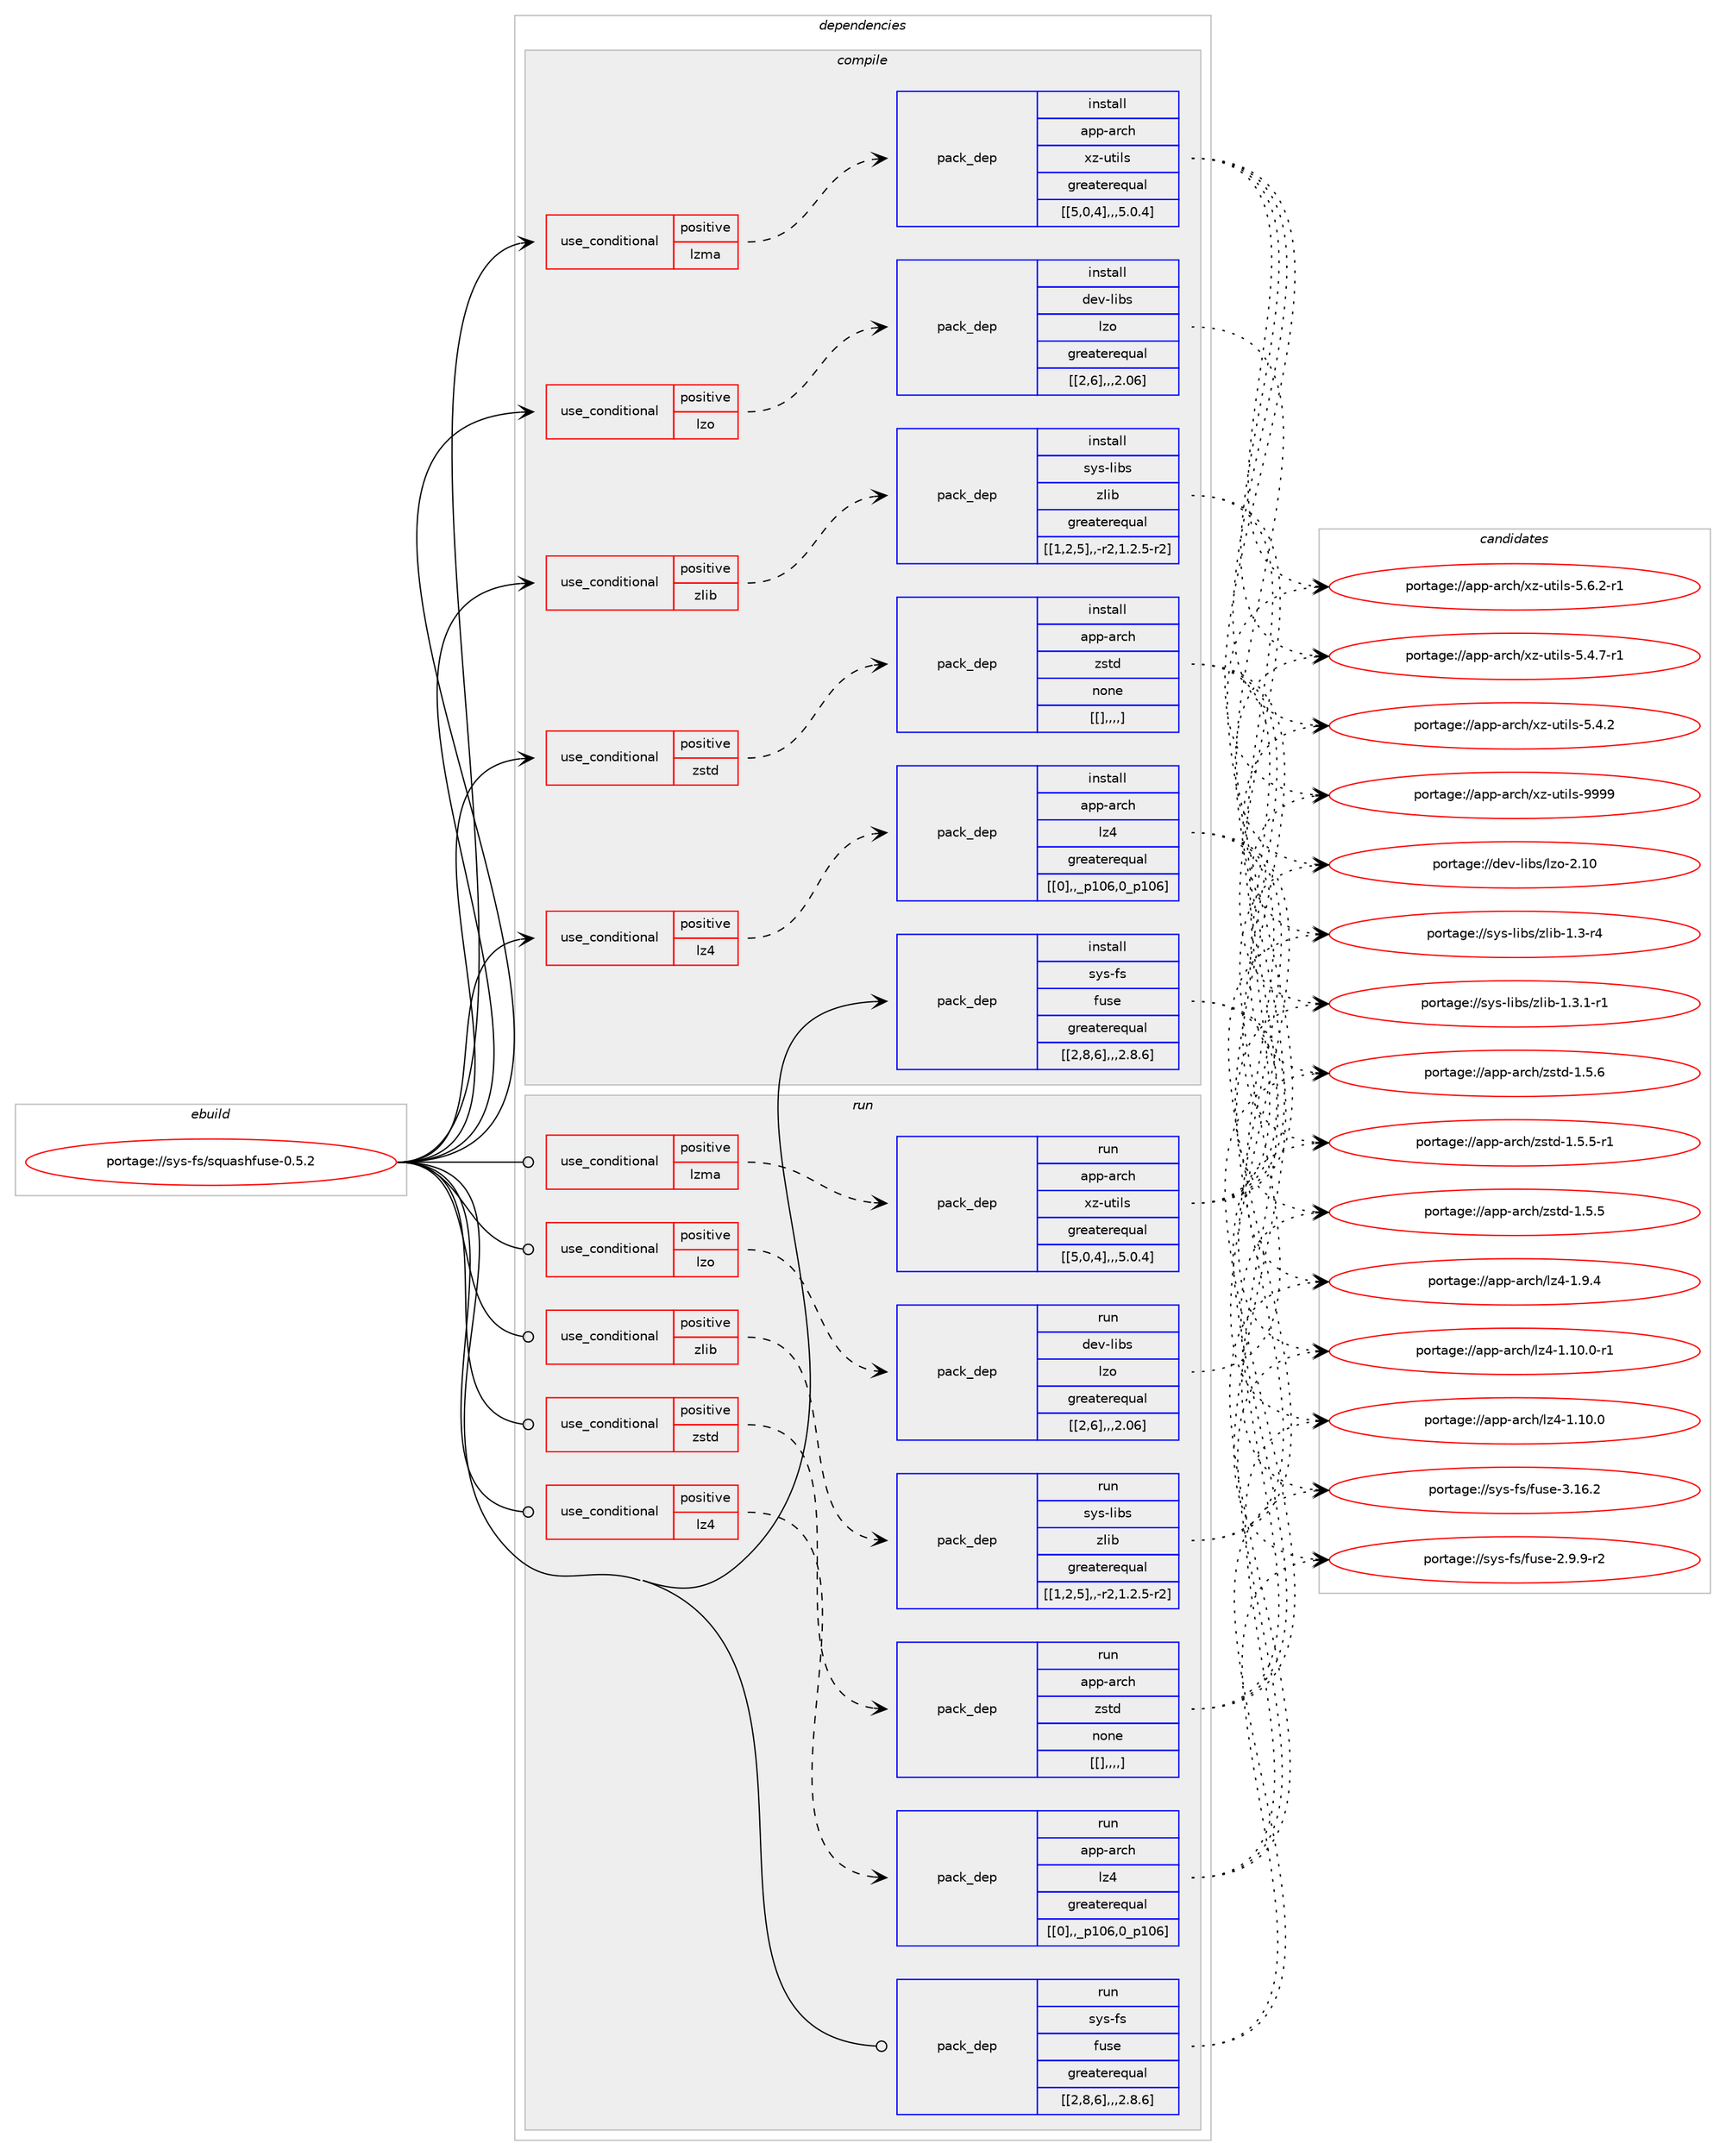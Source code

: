 digraph prolog {

# *************
# Graph options
# *************

newrank=true;
concentrate=true;
compound=true;
graph [rankdir=LR,fontname=Helvetica,fontsize=10,ranksep=1.5];#, ranksep=2.5, nodesep=0.2];
edge  [arrowhead=vee];
node  [fontname=Helvetica,fontsize=10];

# **********
# The ebuild
# **********

subgraph cluster_leftcol {
color=gray;
label=<<i>ebuild</i>>;
id [label="portage://sys-fs/squashfuse-0.5.2", color=red, width=4, href="../sys-fs/squashfuse-0.5.2.svg"];
}

# ****************
# The dependencies
# ****************

subgraph cluster_midcol {
color=gray;
label=<<i>dependencies</i>>;
subgraph cluster_compile {
fillcolor="#eeeeee";
style=filled;
label=<<i>compile</i>>;
subgraph cond121032 {
dependency455113 [label=<<TABLE BORDER="0" CELLBORDER="1" CELLSPACING="0" CELLPADDING="4"><TR><TD ROWSPAN="3" CELLPADDING="10">use_conditional</TD></TR><TR><TD>positive</TD></TR><TR><TD>lz4</TD></TR></TABLE>>, shape=none, color=red];
subgraph pack330981 {
dependency455114 [label=<<TABLE BORDER="0" CELLBORDER="1" CELLSPACING="0" CELLPADDING="4" WIDTH="220"><TR><TD ROWSPAN="6" CELLPADDING="30">pack_dep</TD></TR><TR><TD WIDTH="110">install</TD></TR><TR><TD>app-arch</TD></TR><TR><TD>lz4</TD></TR><TR><TD>greaterequal</TD></TR><TR><TD>[[0],,_p106,0_p106]</TD></TR></TABLE>>, shape=none, color=blue];
}
dependency455113:e -> dependency455114:w [weight=20,style="dashed",arrowhead="vee"];
}
id:e -> dependency455113:w [weight=20,style="solid",arrowhead="vee"];
subgraph cond121033 {
dependency455115 [label=<<TABLE BORDER="0" CELLBORDER="1" CELLSPACING="0" CELLPADDING="4"><TR><TD ROWSPAN="3" CELLPADDING="10">use_conditional</TD></TR><TR><TD>positive</TD></TR><TR><TD>lzma</TD></TR></TABLE>>, shape=none, color=red];
subgraph pack330982 {
dependency455116 [label=<<TABLE BORDER="0" CELLBORDER="1" CELLSPACING="0" CELLPADDING="4" WIDTH="220"><TR><TD ROWSPAN="6" CELLPADDING="30">pack_dep</TD></TR><TR><TD WIDTH="110">install</TD></TR><TR><TD>app-arch</TD></TR><TR><TD>xz-utils</TD></TR><TR><TD>greaterequal</TD></TR><TR><TD>[[5,0,4],,,5.0.4]</TD></TR></TABLE>>, shape=none, color=blue];
}
dependency455115:e -> dependency455116:w [weight=20,style="dashed",arrowhead="vee"];
}
id:e -> dependency455115:w [weight=20,style="solid",arrowhead="vee"];
subgraph cond121034 {
dependency455117 [label=<<TABLE BORDER="0" CELLBORDER="1" CELLSPACING="0" CELLPADDING="4"><TR><TD ROWSPAN="3" CELLPADDING="10">use_conditional</TD></TR><TR><TD>positive</TD></TR><TR><TD>lzo</TD></TR></TABLE>>, shape=none, color=red];
subgraph pack330983 {
dependency455118 [label=<<TABLE BORDER="0" CELLBORDER="1" CELLSPACING="0" CELLPADDING="4" WIDTH="220"><TR><TD ROWSPAN="6" CELLPADDING="30">pack_dep</TD></TR><TR><TD WIDTH="110">install</TD></TR><TR><TD>dev-libs</TD></TR><TR><TD>lzo</TD></TR><TR><TD>greaterequal</TD></TR><TR><TD>[[2,6],,,2.06]</TD></TR></TABLE>>, shape=none, color=blue];
}
dependency455117:e -> dependency455118:w [weight=20,style="dashed",arrowhead="vee"];
}
id:e -> dependency455117:w [weight=20,style="solid",arrowhead="vee"];
subgraph cond121035 {
dependency455119 [label=<<TABLE BORDER="0" CELLBORDER="1" CELLSPACING="0" CELLPADDING="4"><TR><TD ROWSPAN="3" CELLPADDING="10">use_conditional</TD></TR><TR><TD>positive</TD></TR><TR><TD>zlib</TD></TR></TABLE>>, shape=none, color=red];
subgraph pack330984 {
dependency455120 [label=<<TABLE BORDER="0" CELLBORDER="1" CELLSPACING="0" CELLPADDING="4" WIDTH="220"><TR><TD ROWSPAN="6" CELLPADDING="30">pack_dep</TD></TR><TR><TD WIDTH="110">install</TD></TR><TR><TD>sys-libs</TD></TR><TR><TD>zlib</TD></TR><TR><TD>greaterequal</TD></TR><TR><TD>[[1,2,5],,-r2,1.2.5-r2]</TD></TR></TABLE>>, shape=none, color=blue];
}
dependency455119:e -> dependency455120:w [weight=20,style="dashed",arrowhead="vee"];
}
id:e -> dependency455119:w [weight=20,style="solid",arrowhead="vee"];
subgraph cond121036 {
dependency455121 [label=<<TABLE BORDER="0" CELLBORDER="1" CELLSPACING="0" CELLPADDING="4"><TR><TD ROWSPAN="3" CELLPADDING="10">use_conditional</TD></TR><TR><TD>positive</TD></TR><TR><TD>zstd</TD></TR></TABLE>>, shape=none, color=red];
subgraph pack330985 {
dependency455122 [label=<<TABLE BORDER="0" CELLBORDER="1" CELLSPACING="0" CELLPADDING="4" WIDTH="220"><TR><TD ROWSPAN="6" CELLPADDING="30">pack_dep</TD></TR><TR><TD WIDTH="110">install</TD></TR><TR><TD>app-arch</TD></TR><TR><TD>zstd</TD></TR><TR><TD>none</TD></TR><TR><TD>[[],,,,]</TD></TR></TABLE>>, shape=none, color=blue];
}
dependency455121:e -> dependency455122:w [weight=20,style="dashed",arrowhead="vee"];
}
id:e -> dependency455121:w [weight=20,style="solid",arrowhead="vee"];
subgraph pack330986 {
dependency455123 [label=<<TABLE BORDER="0" CELLBORDER="1" CELLSPACING="0" CELLPADDING="4" WIDTH="220"><TR><TD ROWSPAN="6" CELLPADDING="30">pack_dep</TD></TR><TR><TD WIDTH="110">install</TD></TR><TR><TD>sys-fs</TD></TR><TR><TD>fuse</TD></TR><TR><TD>greaterequal</TD></TR><TR><TD>[[2,8,6],,,2.8.6]</TD></TR></TABLE>>, shape=none, color=blue];
}
id:e -> dependency455123:w [weight=20,style="solid",arrowhead="vee"];
}
subgraph cluster_compileandrun {
fillcolor="#eeeeee";
style=filled;
label=<<i>compile and run</i>>;
}
subgraph cluster_run {
fillcolor="#eeeeee";
style=filled;
label=<<i>run</i>>;
subgraph cond121037 {
dependency455124 [label=<<TABLE BORDER="0" CELLBORDER="1" CELLSPACING="0" CELLPADDING="4"><TR><TD ROWSPAN="3" CELLPADDING="10">use_conditional</TD></TR><TR><TD>positive</TD></TR><TR><TD>lz4</TD></TR></TABLE>>, shape=none, color=red];
subgraph pack330987 {
dependency455125 [label=<<TABLE BORDER="0" CELLBORDER="1" CELLSPACING="0" CELLPADDING="4" WIDTH="220"><TR><TD ROWSPAN="6" CELLPADDING="30">pack_dep</TD></TR><TR><TD WIDTH="110">run</TD></TR><TR><TD>app-arch</TD></TR><TR><TD>lz4</TD></TR><TR><TD>greaterequal</TD></TR><TR><TD>[[0],,_p106,0_p106]</TD></TR></TABLE>>, shape=none, color=blue];
}
dependency455124:e -> dependency455125:w [weight=20,style="dashed",arrowhead="vee"];
}
id:e -> dependency455124:w [weight=20,style="solid",arrowhead="odot"];
subgraph cond121038 {
dependency455126 [label=<<TABLE BORDER="0" CELLBORDER="1" CELLSPACING="0" CELLPADDING="4"><TR><TD ROWSPAN="3" CELLPADDING="10">use_conditional</TD></TR><TR><TD>positive</TD></TR><TR><TD>lzma</TD></TR></TABLE>>, shape=none, color=red];
subgraph pack330988 {
dependency455127 [label=<<TABLE BORDER="0" CELLBORDER="1" CELLSPACING="0" CELLPADDING="4" WIDTH="220"><TR><TD ROWSPAN="6" CELLPADDING="30">pack_dep</TD></TR><TR><TD WIDTH="110">run</TD></TR><TR><TD>app-arch</TD></TR><TR><TD>xz-utils</TD></TR><TR><TD>greaterequal</TD></TR><TR><TD>[[5,0,4],,,5.0.4]</TD></TR></TABLE>>, shape=none, color=blue];
}
dependency455126:e -> dependency455127:w [weight=20,style="dashed",arrowhead="vee"];
}
id:e -> dependency455126:w [weight=20,style="solid",arrowhead="odot"];
subgraph cond121039 {
dependency455128 [label=<<TABLE BORDER="0" CELLBORDER="1" CELLSPACING="0" CELLPADDING="4"><TR><TD ROWSPAN="3" CELLPADDING="10">use_conditional</TD></TR><TR><TD>positive</TD></TR><TR><TD>lzo</TD></TR></TABLE>>, shape=none, color=red];
subgraph pack330989 {
dependency455129 [label=<<TABLE BORDER="0" CELLBORDER="1" CELLSPACING="0" CELLPADDING="4" WIDTH="220"><TR><TD ROWSPAN="6" CELLPADDING="30">pack_dep</TD></TR><TR><TD WIDTH="110">run</TD></TR><TR><TD>dev-libs</TD></TR><TR><TD>lzo</TD></TR><TR><TD>greaterequal</TD></TR><TR><TD>[[2,6],,,2.06]</TD></TR></TABLE>>, shape=none, color=blue];
}
dependency455128:e -> dependency455129:w [weight=20,style="dashed",arrowhead="vee"];
}
id:e -> dependency455128:w [weight=20,style="solid",arrowhead="odot"];
subgraph cond121040 {
dependency455130 [label=<<TABLE BORDER="0" CELLBORDER="1" CELLSPACING="0" CELLPADDING="4"><TR><TD ROWSPAN="3" CELLPADDING="10">use_conditional</TD></TR><TR><TD>positive</TD></TR><TR><TD>zlib</TD></TR></TABLE>>, shape=none, color=red];
subgraph pack330990 {
dependency455131 [label=<<TABLE BORDER="0" CELLBORDER="1" CELLSPACING="0" CELLPADDING="4" WIDTH="220"><TR><TD ROWSPAN="6" CELLPADDING="30">pack_dep</TD></TR><TR><TD WIDTH="110">run</TD></TR><TR><TD>sys-libs</TD></TR><TR><TD>zlib</TD></TR><TR><TD>greaterequal</TD></TR><TR><TD>[[1,2,5],,-r2,1.2.5-r2]</TD></TR></TABLE>>, shape=none, color=blue];
}
dependency455130:e -> dependency455131:w [weight=20,style="dashed",arrowhead="vee"];
}
id:e -> dependency455130:w [weight=20,style="solid",arrowhead="odot"];
subgraph cond121041 {
dependency455132 [label=<<TABLE BORDER="0" CELLBORDER="1" CELLSPACING="0" CELLPADDING="4"><TR><TD ROWSPAN="3" CELLPADDING="10">use_conditional</TD></TR><TR><TD>positive</TD></TR><TR><TD>zstd</TD></TR></TABLE>>, shape=none, color=red];
subgraph pack330991 {
dependency455133 [label=<<TABLE BORDER="0" CELLBORDER="1" CELLSPACING="0" CELLPADDING="4" WIDTH="220"><TR><TD ROWSPAN="6" CELLPADDING="30">pack_dep</TD></TR><TR><TD WIDTH="110">run</TD></TR><TR><TD>app-arch</TD></TR><TR><TD>zstd</TD></TR><TR><TD>none</TD></TR><TR><TD>[[],,,,]</TD></TR></TABLE>>, shape=none, color=blue];
}
dependency455132:e -> dependency455133:w [weight=20,style="dashed",arrowhead="vee"];
}
id:e -> dependency455132:w [weight=20,style="solid",arrowhead="odot"];
subgraph pack330992 {
dependency455134 [label=<<TABLE BORDER="0" CELLBORDER="1" CELLSPACING="0" CELLPADDING="4" WIDTH="220"><TR><TD ROWSPAN="6" CELLPADDING="30">pack_dep</TD></TR><TR><TD WIDTH="110">run</TD></TR><TR><TD>sys-fs</TD></TR><TR><TD>fuse</TD></TR><TR><TD>greaterequal</TD></TR><TR><TD>[[2,8,6],,,2.8.6]</TD></TR></TABLE>>, shape=none, color=blue];
}
id:e -> dependency455134:w [weight=20,style="solid",arrowhead="odot"];
}
}

# **************
# The candidates
# **************

subgraph cluster_choices {
rank=same;
color=gray;
label=<<i>candidates</i>>;

subgraph choice330981 {
color=black;
nodesep=1;
choice971121124597114991044710812252454946494846484511449 [label="portage://app-arch/lz4-1.10.0-r1", color=red, width=4,href="../app-arch/lz4-1.10.0-r1.svg"];
choice97112112459711499104471081225245494649484648 [label="portage://app-arch/lz4-1.10.0", color=red, width=4,href="../app-arch/lz4-1.10.0.svg"];
choice971121124597114991044710812252454946574652 [label="portage://app-arch/lz4-1.9.4", color=red, width=4,href="../app-arch/lz4-1.9.4.svg"];
dependency455114:e -> choice971121124597114991044710812252454946494846484511449:w [style=dotted,weight="100"];
dependency455114:e -> choice97112112459711499104471081225245494649484648:w [style=dotted,weight="100"];
dependency455114:e -> choice971121124597114991044710812252454946574652:w [style=dotted,weight="100"];
}
subgraph choice330982 {
color=black;
nodesep=1;
choice9711211245971149910447120122451171161051081154557575757 [label="portage://app-arch/xz-utils-9999", color=red, width=4,href="../app-arch/xz-utils-9999.svg"];
choice9711211245971149910447120122451171161051081154553465446504511449 [label="portage://app-arch/xz-utils-5.6.2-r1", color=red, width=4,href="../app-arch/xz-utils-5.6.2-r1.svg"];
choice9711211245971149910447120122451171161051081154553465246554511449 [label="portage://app-arch/xz-utils-5.4.7-r1", color=red, width=4,href="../app-arch/xz-utils-5.4.7-r1.svg"];
choice971121124597114991044712012245117116105108115455346524650 [label="portage://app-arch/xz-utils-5.4.2", color=red, width=4,href="../app-arch/xz-utils-5.4.2.svg"];
dependency455116:e -> choice9711211245971149910447120122451171161051081154557575757:w [style=dotted,weight="100"];
dependency455116:e -> choice9711211245971149910447120122451171161051081154553465446504511449:w [style=dotted,weight="100"];
dependency455116:e -> choice9711211245971149910447120122451171161051081154553465246554511449:w [style=dotted,weight="100"];
dependency455116:e -> choice971121124597114991044712012245117116105108115455346524650:w [style=dotted,weight="100"];
}
subgraph choice330983 {
color=black;
nodesep=1;
choice1001011184510810598115471081221114550464948 [label="portage://dev-libs/lzo-2.10", color=red, width=4,href="../dev-libs/lzo-2.10.svg"];
dependency455118:e -> choice1001011184510810598115471081221114550464948:w [style=dotted,weight="100"];
}
subgraph choice330984 {
color=black;
nodesep=1;
choice115121115451081059811547122108105984549465146494511449 [label="portage://sys-libs/zlib-1.3.1-r1", color=red, width=4,href="../sys-libs/zlib-1.3.1-r1.svg"];
choice11512111545108105981154712210810598454946514511452 [label="portage://sys-libs/zlib-1.3-r4", color=red, width=4,href="../sys-libs/zlib-1.3-r4.svg"];
dependency455120:e -> choice115121115451081059811547122108105984549465146494511449:w [style=dotted,weight="100"];
dependency455120:e -> choice11512111545108105981154712210810598454946514511452:w [style=dotted,weight="100"];
}
subgraph choice330985 {
color=black;
nodesep=1;
choice9711211245971149910447122115116100454946534654 [label="portage://app-arch/zstd-1.5.6", color=red, width=4,href="../app-arch/zstd-1.5.6.svg"];
choice97112112459711499104471221151161004549465346534511449 [label="portage://app-arch/zstd-1.5.5-r1", color=red, width=4,href="../app-arch/zstd-1.5.5-r1.svg"];
choice9711211245971149910447122115116100454946534653 [label="portage://app-arch/zstd-1.5.5", color=red, width=4,href="../app-arch/zstd-1.5.5.svg"];
dependency455122:e -> choice9711211245971149910447122115116100454946534654:w [style=dotted,weight="100"];
dependency455122:e -> choice97112112459711499104471221151161004549465346534511449:w [style=dotted,weight="100"];
dependency455122:e -> choice9711211245971149910447122115116100454946534653:w [style=dotted,weight="100"];
}
subgraph choice330986 {
color=black;
nodesep=1;
choice115121115451021154710211711510145514649544650 [label="portage://sys-fs/fuse-3.16.2", color=red, width=4,href="../sys-fs/fuse-3.16.2.svg"];
choice11512111545102115471021171151014550465746574511450 [label="portage://sys-fs/fuse-2.9.9-r2", color=red, width=4,href="../sys-fs/fuse-2.9.9-r2.svg"];
dependency455123:e -> choice115121115451021154710211711510145514649544650:w [style=dotted,weight="100"];
dependency455123:e -> choice11512111545102115471021171151014550465746574511450:w [style=dotted,weight="100"];
}
subgraph choice330987 {
color=black;
nodesep=1;
choice971121124597114991044710812252454946494846484511449 [label="portage://app-arch/lz4-1.10.0-r1", color=red, width=4,href="../app-arch/lz4-1.10.0-r1.svg"];
choice97112112459711499104471081225245494649484648 [label="portage://app-arch/lz4-1.10.0", color=red, width=4,href="../app-arch/lz4-1.10.0.svg"];
choice971121124597114991044710812252454946574652 [label="portage://app-arch/lz4-1.9.4", color=red, width=4,href="../app-arch/lz4-1.9.4.svg"];
dependency455125:e -> choice971121124597114991044710812252454946494846484511449:w [style=dotted,weight="100"];
dependency455125:e -> choice97112112459711499104471081225245494649484648:w [style=dotted,weight="100"];
dependency455125:e -> choice971121124597114991044710812252454946574652:w [style=dotted,weight="100"];
}
subgraph choice330988 {
color=black;
nodesep=1;
choice9711211245971149910447120122451171161051081154557575757 [label="portage://app-arch/xz-utils-9999", color=red, width=4,href="../app-arch/xz-utils-9999.svg"];
choice9711211245971149910447120122451171161051081154553465446504511449 [label="portage://app-arch/xz-utils-5.6.2-r1", color=red, width=4,href="../app-arch/xz-utils-5.6.2-r1.svg"];
choice9711211245971149910447120122451171161051081154553465246554511449 [label="portage://app-arch/xz-utils-5.4.7-r1", color=red, width=4,href="../app-arch/xz-utils-5.4.7-r1.svg"];
choice971121124597114991044712012245117116105108115455346524650 [label="portage://app-arch/xz-utils-5.4.2", color=red, width=4,href="../app-arch/xz-utils-5.4.2.svg"];
dependency455127:e -> choice9711211245971149910447120122451171161051081154557575757:w [style=dotted,weight="100"];
dependency455127:e -> choice9711211245971149910447120122451171161051081154553465446504511449:w [style=dotted,weight="100"];
dependency455127:e -> choice9711211245971149910447120122451171161051081154553465246554511449:w [style=dotted,weight="100"];
dependency455127:e -> choice971121124597114991044712012245117116105108115455346524650:w [style=dotted,weight="100"];
}
subgraph choice330989 {
color=black;
nodesep=1;
choice1001011184510810598115471081221114550464948 [label="portage://dev-libs/lzo-2.10", color=red, width=4,href="../dev-libs/lzo-2.10.svg"];
dependency455129:e -> choice1001011184510810598115471081221114550464948:w [style=dotted,weight="100"];
}
subgraph choice330990 {
color=black;
nodesep=1;
choice115121115451081059811547122108105984549465146494511449 [label="portage://sys-libs/zlib-1.3.1-r1", color=red, width=4,href="../sys-libs/zlib-1.3.1-r1.svg"];
choice11512111545108105981154712210810598454946514511452 [label="portage://sys-libs/zlib-1.3-r4", color=red, width=4,href="../sys-libs/zlib-1.3-r4.svg"];
dependency455131:e -> choice115121115451081059811547122108105984549465146494511449:w [style=dotted,weight="100"];
dependency455131:e -> choice11512111545108105981154712210810598454946514511452:w [style=dotted,weight="100"];
}
subgraph choice330991 {
color=black;
nodesep=1;
choice9711211245971149910447122115116100454946534654 [label="portage://app-arch/zstd-1.5.6", color=red, width=4,href="../app-arch/zstd-1.5.6.svg"];
choice97112112459711499104471221151161004549465346534511449 [label="portage://app-arch/zstd-1.5.5-r1", color=red, width=4,href="../app-arch/zstd-1.5.5-r1.svg"];
choice9711211245971149910447122115116100454946534653 [label="portage://app-arch/zstd-1.5.5", color=red, width=4,href="../app-arch/zstd-1.5.5.svg"];
dependency455133:e -> choice9711211245971149910447122115116100454946534654:w [style=dotted,weight="100"];
dependency455133:e -> choice97112112459711499104471221151161004549465346534511449:w [style=dotted,weight="100"];
dependency455133:e -> choice9711211245971149910447122115116100454946534653:w [style=dotted,weight="100"];
}
subgraph choice330992 {
color=black;
nodesep=1;
choice115121115451021154710211711510145514649544650 [label="portage://sys-fs/fuse-3.16.2", color=red, width=4,href="../sys-fs/fuse-3.16.2.svg"];
choice11512111545102115471021171151014550465746574511450 [label="portage://sys-fs/fuse-2.9.9-r2", color=red, width=4,href="../sys-fs/fuse-2.9.9-r2.svg"];
dependency455134:e -> choice115121115451021154710211711510145514649544650:w [style=dotted,weight="100"];
dependency455134:e -> choice11512111545102115471021171151014550465746574511450:w [style=dotted,weight="100"];
}
}

}

